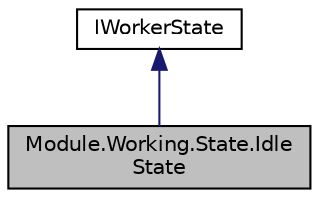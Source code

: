 digraph "Module.Working.State.IdleState"
{
 // LATEX_PDF_SIZE
  edge [fontname="Helvetica",fontsize="10",labelfontname="Helvetica",labelfontsize="10"];
  node [fontname="Helvetica",fontsize="10",shape=record];
  Node1 [label="Module.Working.State.Idle\lState",height=0.2,width=0.4,color="black", fillcolor="grey75", style="filled", fontcolor="black",tooltip=" "];
  Node2 -> Node1 [dir="back",color="midnightblue",fontsize="10",style="solid",fontname="Helvetica"];
  Node2 [label="IWorkerState",height=0.2,width=0.4,color="black", fillcolor="white", style="filled",URL="$interfaceModule_1_1Working_1_1State_1_1IWorkerState.html",tooltip=" "];
}
